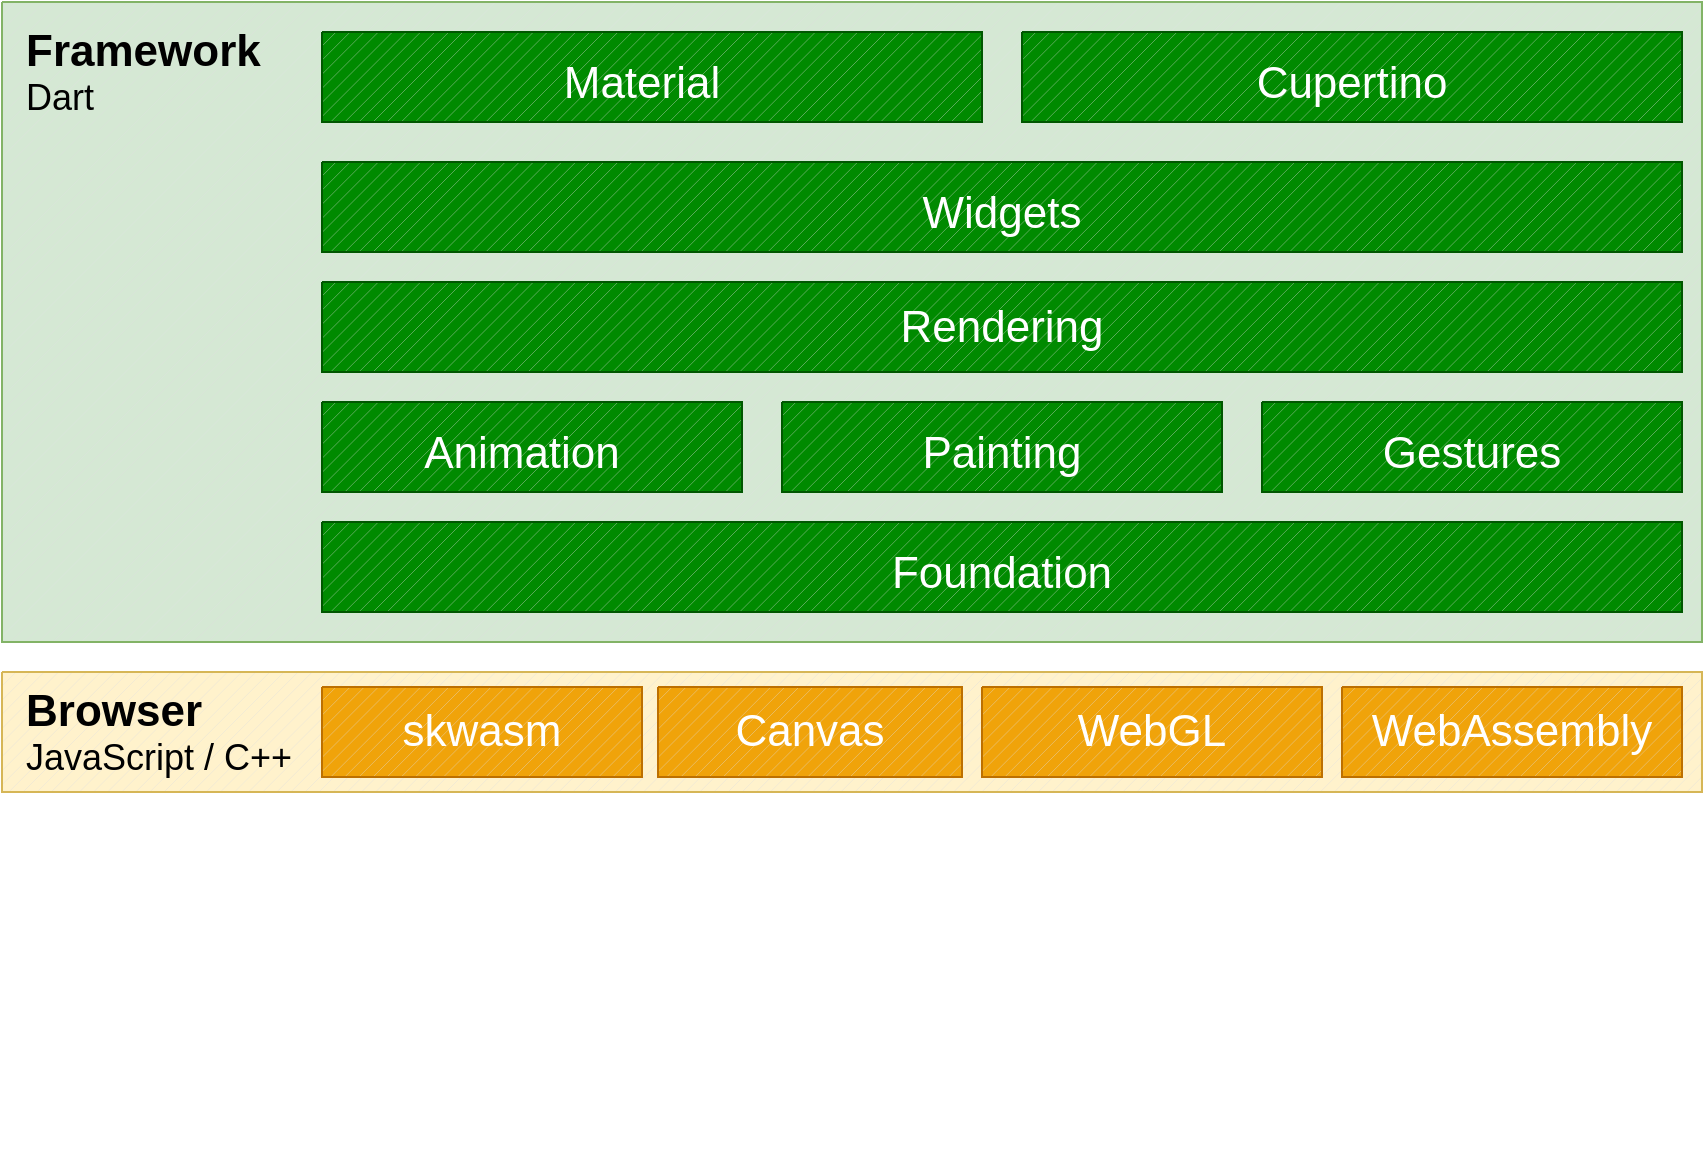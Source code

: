 <mxfile version="26.0.5">
  <diagram name="Page-1" id="iEswzy7BcGWgSbrlDjEJ">
    <mxGraphModel dx="1226" dy="762" grid="1" gridSize="10" guides="1" tooltips="1" connect="1" arrows="1" fold="1" page="1" pageScale="1" pageWidth="850" pageHeight="1100" math="0" shadow="0">
      <root>
        <mxCell id="0" />
        <mxCell id="1" parent="0" />
        <mxCell id="eU0kjX7wS5xwUF7xRdHj-2" value="" style="verticalLabelPosition=bottom;verticalAlign=top;html=1;shape=mxgraph.basic.patternFillRect;fillStyle=diag;step=5;fillStrokeWidth=0.2;fillStrokeColor=#dddddd;fillColor=#d5e8d4;strokeColor=#82b366;align=center;fontFamily=Helvetica;fontSize=12;fontColor=light-dark(#ffffff, #ededed);" vertex="1" parent="1">
          <mxGeometry x="20" y="70" width="850" height="320" as="geometry" />
        </mxCell>
        <mxCell id="eU0kjX7wS5xwUF7xRdHj-3" value="" style="verticalLabelPosition=bottom;verticalAlign=top;html=1;shape=mxgraph.basic.patternFillRect;fillStyle=diag;step=5;fillStrokeWidth=0.2;fillStrokeColor=#dddddd;fillColor=#fff2cc;strokeColor=#d6b656;labelBackgroundColor=default;textShadow=1;" vertex="1" parent="1">
          <mxGeometry x="20" y="405" width="850" height="60" as="geometry" />
        </mxCell>
        <mxCell id="eU0kjX7wS5xwUF7xRdHj-4" value="&lt;font style=&quot;font-size: 22px;&quot;&gt;&lt;b&gt;Framework&lt;/b&gt;&lt;/font&gt;&lt;div&gt;&lt;font style=&quot;font-size: 18px;&quot;&gt;Dart&lt;/font&gt;&lt;/div&gt;" style="text;html=1;align=left;verticalAlign=middle;whiteSpace=wrap;rounded=0;" vertex="1" parent="1">
          <mxGeometry x="30" y="80" width="120" height="50" as="geometry" />
        </mxCell>
        <mxCell id="eU0kjX7wS5xwUF7xRdHj-6" style="edgeStyle=orthogonalEdgeStyle;rounded=0;orthogonalLoop=1;jettySize=auto;html=1;exitX=0.5;exitY=1;exitDx=0;exitDy=0;" edge="1" parent="1">
          <mxGeometry relative="1" as="geometry">
            <mxPoint x="165" y="640" as="sourcePoint" />
            <mxPoint x="165" y="640" as="targetPoint" />
          </mxGeometry>
        </mxCell>
        <mxCell id="eU0kjX7wS5xwUF7xRdHj-7" value="&lt;font style=&quot;font-size: 22px;&quot;&gt;&lt;b&gt;Browser&lt;/b&gt;&lt;/font&gt;&lt;div&gt;&lt;font style=&quot;font-size: 18px;&quot;&gt;JavaScript / C++&lt;/font&gt;&lt;/div&gt;" style="text;html=1;align=left;verticalAlign=middle;whiteSpace=wrap;rounded=0;" vertex="1" parent="1">
          <mxGeometry x="30" y="420" width="150" height="30" as="geometry" />
        </mxCell>
        <mxCell id="eU0kjX7wS5xwUF7xRdHj-10" value="" style="verticalLabelPosition=bottom;verticalAlign=top;html=1;shape=mxgraph.basic.patternFillRect;fillStyle=diag;step=5;fillStrokeWidth=0.2;fillStrokeColor=#dddddd;fillColor=#008a00;fontColor=#ffffff;strokeColor=#005700;" vertex="1" parent="1">
          <mxGeometry x="180" y="85" width="330" height="45" as="geometry" />
        </mxCell>
        <mxCell id="eU0kjX7wS5xwUF7xRdHj-11" value="" style="verticalLabelPosition=bottom;verticalAlign=top;html=1;shape=mxgraph.basic.patternFillRect;fillStyle=diag;step=5;fillStrokeWidth=0.2;fillStrokeColor=#dddddd;fillColor=#008a00;fontColor=#ffffff;strokeColor=#005700;" vertex="1" parent="1">
          <mxGeometry x="530" y="85" width="330" height="45" as="geometry" />
        </mxCell>
        <mxCell id="eU0kjX7wS5xwUF7xRdHj-12" value="&lt;font style=&quot;font-size: 22px;&quot;&gt;Material&lt;/font&gt;" style="text;html=1;align=center;verticalAlign=middle;whiteSpace=wrap;rounded=0;fontSize=28;fontColor=light-dark(#ffffff, #ededed);" vertex="1" parent="1">
          <mxGeometry x="300" y="92.5" width="80" height="30" as="geometry" />
        </mxCell>
        <mxCell id="eU0kjX7wS5xwUF7xRdHj-13" value="&lt;font style=&quot;font-size: 22px;&quot;&gt;Cupertino&lt;/font&gt;" style="text;html=1;align=center;verticalAlign=middle;whiteSpace=wrap;rounded=0;fontSize=28;fontColor=light-dark(#ffffff, #ededed);" vertex="1" parent="1">
          <mxGeometry x="655" y="92.5" width="80" height="30" as="geometry" />
        </mxCell>
        <mxCell id="eU0kjX7wS5xwUF7xRdHj-14" value="" style="verticalLabelPosition=bottom;verticalAlign=top;html=1;shape=mxgraph.basic.patternFillRect;fillStyle=diag;step=5;fillStrokeWidth=0.2;fillStrokeColor=#dddddd;fillColor=#008a00;fontColor=#ffffff;strokeColor=#005700;" vertex="1" parent="1">
          <mxGeometry x="180" y="150" width="680" height="45" as="geometry" />
        </mxCell>
        <mxCell id="eU0kjX7wS5xwUF7xRdHj-15" value="" style="verticalLabelPosition=bottom;verticalAlign=top;html=1;shape=mxgraph.basic.patternFillRect;fillStyle=diag;step=5;fillStrokeWidth=0.2;fillStrokeColor=#dddddd;fillColor=#008a00;fontColor=#ffffff;strokeColor=#005700;" vertex="1" parent="1">
          <mxGeometry x="180" y="210" width="680" height="45" as="geometry" />
        </mxCell>
        <mxCell id="eU0kjX7wS5xwUF7xRdHj-16" value="" style="verticalLabelPosition=bottom;verticalAlign=top;html=1;shape=mxgraph.basic.patternFillRect;fillStyle=diag;step=5;fillStrokeWidth=0.2;fillStrokeColor=#dddddd;fillColor=#008a00;fontColor=#ffffff;strokeColor=#005700;" vertex="1" parent="1">
          <mxGeometry x="180" y="330" width="680" height="45" as="geometry" />
        </mxCell>
        <mxCell id="eU0kjX7wS5xwUF7xRdHj-17" value="" style="verticalLabelPosition=bottom;verticalAlign=top;html=1;shape=mxgraph.basic.patternFillRect;fillStyle=diag;step=5;fillStrokeWidth=0.2;fillStrokeColor=#dddddd;fillColor=#008a00;fontColor=#ffffff;strokeColor=#005700;" vertex="1" parent="1">
          <mxGeometry x="180" y="270" width="210" height="45" as="geometry" />
        </mxCell>
        <mxCell id="eU0kjX7wS5xwUF7xRdHj-19" value="&lt;font style=&quot;font-size: 22px;&quot;&gt;Widgets&lt;/font&gt;&lt;span style=&quot;color: rgba(0, 0, 0, 0); font-family: monospace; font-size: 0px; text-align: start; text-wrap-mode: nowrap;&quot;&gt;%3CmxGraphModel%3E%3Croot%3E%3CmxCell%20id%3D%220%22%2F%3E%3CmxCell%20id%3D%221%22%20parent%3D%220%22%2F%3E%3CmxCell%20id%3D%222%22%20value%3D%22%26lt%3Bfont%20style%3D%26quot%3Bfont-size%3A%2022px%3B%26quot%3B%26gt%3BMaterial%26lt%3B%2Ffont%26gt%3B%22%20style%3D%22text%3Bhtml%3D1%3Balign%3Dcenter%3BverticalAlign%3Dmiddle%3BwhiteSpace%3Dwrap%3Brounded%3D0%3BfontSize%3D28%3BfontColor%3Dlight-dark(%23ffffff%2C%20%23ededed)%3B%22%20vertex%3D%221%22%20parent%3D%221%22%3E%3CmxGeometry%20x%3D%22300%22%20y%3D%2292.5%22%20width%3D%2280%22%20height%3D%2230%22%20as%3D%22geometry%22%2F%3E%3C%2FmxCell%3E%3C%2Froot%3E%3C%2FmxGraphModel%3E&lt;/span&gt;" style="text;html=1;align=center;verticalAlign=middle;whiteSpace=wrap;rounded=0;fontSize=28;fontColor=light-dark(#ffffff, #ededed);" vertex="1" parent="1">
          <mxGeometry x="480" y="157.5" width="80" height="30" as="geometry" />
        </mxCell>
        <mxCell id="eU0kjX7wS5xwUF7xRdHj-20" value="&lt;span style=&quot;font-size: 22px;&quot;&gt;Rendering&lt;/span&gt;" style="text;html=1;align=center;verticalAlign=middle;whiteSpace=wrap;rounded=0;fontSize=28;fontColor=light-dark(#ffffff, #ededed);" vertex="1" parent="1">
          <mxGeometry x="480" y="215" width="80" height="30" as="geometry" />
        </mxCell>
        <mxCell id="eU0kjX7wS5xwUF7xRdHj-21" value="&lt;span style=&quot;font-size: 22px;&quot;&gt;Foundation&lt;/span&gt;" style="text;html=1;align=center;verticalAlign=middle;whiteSpace=wrap;rounded=0;fontSize=28;fontColor=light-dark(#ffffff, #ededed);" vertex="1" parent="1">
          <mxGeometry x="480" y="337.5" width="80" height="30" as="geometry" />
        </mxCell>
        <mxCell id="eU0kjX7wS5xwUF7xRdHj-23" value="" style="verticalLabelPosition=bottom;verticalAlign=top;html=1;shape=mxgraph.basic.patternFillRect;fillStyle=diag;step=5;fillStrokeWidth=0.2;fillStrokeColor=#dddddd;fillColor=#008a00;fontColor=#ffffff;strokeColor=#005700;" vertex="1" parent="1">
          <mxGeometry x="410" y="270" width="220" height="45" as="geometry" />
        </mxCell>
        <mxCell id="eU0kjX7wS5xwUF7xRdHj-24" value="" style="verticalLabelPosition=bottom;verticalAlign=top;html=1;shape=mxgraph.basic.patternFillRect;fillStyle=diag;step=5;fillStrokeWidth=0.2;fillStrokeColor=#dddddd;fillColor=#008a00;fontColor=#ffffff;strokeColor=#005700;" vertex="1" parent="1">
          <mxGeometry x="650" y="270" width="210" height="45" as="geometry" />
        </mxCell>
        <mxCell id="eU0kjX7wS5xwUF7xRdHj-25" value="&lt;span style=&quot;font-size: 22px;&quot;&gt;Animation&lt;/span&gt;" style="text;html=1;align=center;verticalAlign=middle;whiteSpace=wrap;rounded=0;fontSize=28;fontColor=light-dark(#ffffff, #ededed);" vertex="1" parent="1">
          <mxGeometry x="240" y="275" width="80" height="35" as="geometry" />
        </mxCell>
        <mxCell id="eU0kjX7wS5xwUF7xRdHj-26" value="&lt;span style=&quot;font-size: 22px;&quot;&gt;Gestures&lt;/span&gt;" style="text;html=1;align=center;verticalAlign=middle;whiteSpace=wrap;rounded=0;fontSize=28;fontColor=light-dark(#ffffff, #ededed);" vertex="1" parent="1">
          <mxGeometry x="715" y="275" width="80" height="35" as="geometry" />
        </mxCell>
        <mxCell id="eU0kjX7wS5xwUF7xRdHj-27" value="&lt;span style=&quot;font-size: 22px;&quot;&gt;Painting&lt;/span&gt;" style="text;html=1;align=center;verticalAlign=middle;whiteSpace=wrap;rounded=0;fontSize=28;fontColor=light-dark(#ffffff, #ededed);" vertex="1" parent="1">
          <mxGeometry x="480" y="275" width="80" height="35" as="geometry" />
        </mxCell>
        <mxCell id="eU0kjX7wS5xwUF7xRdHj-28" value="" style="verticalLabelPosition=bottom;verticalAlign=top;html=1;shape=mxgraph.basic.patternFillRect;fillStyle=diag;step=5;fillStrokeWidth=0.2;fillStrokeColor=#dddddd;fillColor=#f0a30a;fontColor=#000000;strokeColor=#BD7000;" vertex="1" parent="1">
          <mxGeometry x="180" y="412.5" width="160" height="45" as="geometry" />
        </mxCell>
        <mxCell id="eU0kjX7wS5xwUF7xRdHj-29" value="" style="verticalLabelPosition=bottom;verticalAlign=top;html=1;shape=mxgraph.basic.patternFillRect;fillStyle=diag;step=5;fillStrokeWidth=0.2;fillStrokeColor=#dddddd;fillColor=#f0a30a;fontColor=#000000;strokeColor=#BD7000;" vertex="1" parent="1">
          <mxGeometry x="348" y="412.5" width="152" height="45" as="geometry" />
        </mxCell>
        <mxCell id="eU0kjX7wS5xwUF7xRdHj-30" value="" style="verticalLabelPosition=bottom;verticalAlign=top;html=1;shape=mxgraph.basic.patternFillRect;fillStyle=diag;step=5;fillStrokeWidth=0.2;fillStrokeColor=#dddddd;fillColor=#f0a30a;fontColor=#000000;strokeColor=#BD7000;" vertex="1" parent="1">
          <mxGeometry x="510" y="412.5" width="170" height="45" as="geometry" />
        </mxCell>
        <mxCell id="eU0kjX7wS5xwUF7xRdHj-31" value="" style="verticalLabelPosition=bottom;verticalAlign=top;html=1;shape=mxgraph.basic.patternFillRect;fillStyle=diag;step=5;fillStrokeWidth=0.2;fillStrokeColor=#dddddd;fillColor=#f0a30a;fontColor=#000000;strokeColor=#BD7000;" vertex="1" parent="1">
          <mxGeometry x="690" y="412.5" width="170" height="45" as="geometry" />
        </mxCell>
        <mxCell id="eU0kjX7wS5xwUF7xRdHj-33" value="&lt;font style=&quot;font-size: 22px; color: rgb(255, 255, 255);&quot;&gt;skwasm&lt;/font&gt;" style="text;html=1;align=center;verticalAlign=middle;whiteSpace=wrap;rounded=0;" vertex="1" parent="1">
          <mxGeometry x="230" y="420" width="60" height="30" as="geometry" />
        </mxCell>
        <mxCell id="eU0kjX7wS5xwUF7xRdHj-34" value="&lt;font style=&quot;font-size: 22px; color: rgb(255, 255, 255);&quot;&gt;Canvas&lt;/font&gt;" style="text;html=1;align=center;verticalAlign=middle;whiteSpace=wrap;rounded=0;" vertex="1" parent="1">
          <mxGeometry x="394" y="420" width="60" height="30" as="geometry" />
        </mxCell>
        <mxCell id="eU0kjX7wS5xwUF7xRdHj-35" value="&lt;font style=&quot;font-size: 22px; color: rgb(255, 255, 255);&quot;&gt;WebGL&lt;/font&gt;" style="text;html=1;align=center;verticalAlign=middle;whiteSpace=wrap;rounded=0;" vertex="1" parent="1">
          <mxGeometry x="565" y="420" width="60" height="30" as="geometry" />
        </mxCell>
        <mxCell id="eU0kjX7wS5xwUF7xRdHj-36" value="&lt;font style=&quot;font-size: 22px; color: rgb(255, 255, 255);&quot;&gt;WebAssembly&lt;/font&gt;" style="text;html=1;align=center;verticalAlign=middle;whiteSpace=wrap;rounded=0;" vertex="1" parent="1">
          <mxGeometry x="745" y="420" width="60" height="30" as="geometry" />
        </mxCell>
      </root>
    </mxGraphModel>
  </diagram>
</mxfile>
